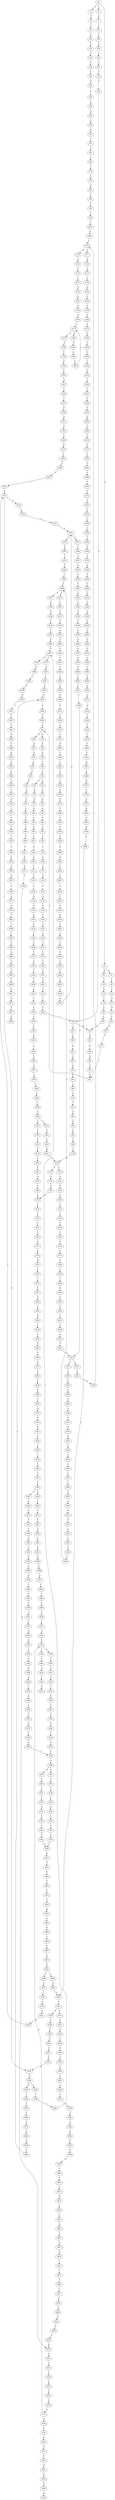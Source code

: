 strict digraph  {
	S0 -> S1 [ label = T ];
	S0 -> S2 [ label = G ];
	S0 -> S3 [ label = C ];
	S1 -> S4 [ label = T ];
	S2 -> S5 [ label = G ];
	S2 -> S6 [ label = A ];
	S3 -> S7 [ label = A ];
	S4 -> S8 [ label = C ];
	S5 -> S9 [ label = C ];
	S6 -> S10 [ label = G ];
	S7 -> S11 [ label = C ];
	S8 -> S12 [ label = C ];
	S9 -> S13 [ label = C ];
	S10 -> S14 [ label = G ];
	S11 -> S15 [ label = G ];
	S12 -> S16 [ label = G ];
	S13 -> S17 [ label = G ];
	S14 -> S18 [ label = T ];
	S15 -> S19 [ label = A ];
	S16 -> S20 [ label = A ];
	S17 -> S21 [ label = A ];
	S18 -> S22 [ label = C ];
	S19 -> S23 [ label = G ];
	S20 -> S24 [ label = G ];
	S21 -> S25 [ label = G ];
	S22 -> S26 [ label = C ];
	S23 -> S27 [ label = G ];
	S24 -> S28 [ label = C ];
	S25 -> S29 [ label = G ];
	S26 -> S30 [ label = G ];
	S27 -> S31 [ label = T ];
	S28 -> S32 [ label = G ];
	S29 -> S33 [ label = T ];
	S30 -> S34 [ label = A ];
	S31 -> S35 [ label = C ];
	S32 -> S36 [ label = C ];
	S33 -> S37 [ label = C ];
	S34 -> S38 [ label = G ];
	S35 -> S39 [ label = C ];
	S36 -> S40 [ label = G ];
	S37 -> S41 [ label = G ];
	S38 -> S42 [ label = G ];
	S39 -> S43 [ label = C ];
	S39 -> S30 [ label = G ];
	S40 -> S44 [ label = G ];
	S41 -> S45 [ label = G ];
	S41 -> S46 [ label = A ];
	S42 -> S47 [ label = T ];
	S43 -> S48 [ label = G ];
	S44 -> S49 [ label = T ];
	S45 -> S50 [ label = C ];
	S46 -> S51 [ label = A ];
	S47 -> S37 [ label = C ];
	S48 -> S52 [ label = A ];
	S49 -> S53 [ label = G ];
	S50 -> S54 [ label = G ];
	S51 -> S55 [ label = G ];
	S52 -> S56 [ label = G ];
	S53 -> S57 [ label = T ];
	S54 -> S58 [ label = T ];
	S55 -> S59 [ label = A ];
	S56 -> S60 [ label = G ];
	S57 -> S61 [ label = G ];
	S58 -> S62 [ label = G ];
	S59 -> S63 [ label = A ];
	S60 -> S64 [ label = C ];
	S61 -> S65 [ label = G ];
	S62 -> S66 [ label = A ];
	S62 -> S67 [ label = C ];
	S63 -> S68 [ label = G ];
	S64 -> S69 [ label = C ];
	S65 -> S70 [ label = C ];
	S66 -> S71 [ label = A ];
	S67 -> S72 [ label = G ];
	S68 -> S73 [ label = G ];
	S69 -> S74 [ label = G ];
	S70 -> S75 [ label = C ];
	S71 -> S76 [ label = G ];
	S72 -> S77 [ label = G ];
	S73 -> S78 [ label = T ];
	S74 -> S79 [ label = T ];
	S75 -> S80 [ label = C ];
	S76 -> S81 [ label = A ];
	S77 -> S82 [ label = G ];
	S78 -> S83 [ label = C ];
	S79 -> S84 [ label = G ];
	S80 -> S85 [ label = T ];
	S81 -> S86 [ label = G ];
	S82 -> S87 [ label = C ];
	S83 -> S88 [ label = T ];
	S84 -> S89 [ label = G ];
	S85 -> S90 [ label = T ];
	S86 -> S91 [ label = G ];
	S87 -> S92 [ label = G ];
	S88 -> S93 [ label = T ];
	S89 -> S94 [ label = T ];
	S90 -> S95 [ label = C ];
	S91 -> S96 [ label = G ];
	S92 -> S97 [ label = G ];
	S93 -> S98 [ label = G ];
	S94 -> S99 [ label = C ];
	S95 -> S100 [ label = T ];
	S96 -> S101 [ label = C ];
	S97 -> S102 [ label = A ];
	S98 -> S103 [ label = T ];
	S99 -> S104 [ label = A ];
	S100 -> S105 [ label = G ];
	S101 -> S106 [ label = G ];
	S102 -> S107 [ label = G ];
	S103 -> S108 [ label = A ];
	S104 -> S109 [ label = C ];
	S105 -> S110 [ label = C ];
	S106 -> S111 [ label = T ];
	S107 -> S112 [ label = T ];
	S108 -> S113 [ label = G ];
	S109 -> S114 [ label = T ];
	S109 -> S115 [ label = C ];
	S110 -> S116 [ label = A ];
	S110 -> S117 [ label = T ];
	S111 -> S118 [ label = A ];
	S112 -> S119 [ label = A ];
	S113 -> S120 [ label = T ];
	S114 -> S121 [ label = A ];
	S115 -> S122 [ label = A ];
	S116 -> S123 [ label = A ];
	S117 -> S124 [ label = A ];
	S118 -> S125 [ label = G ];
	S119 -> S126 [ label = C ];
	S120 -> S127 [ label = A ];
	S121 -> S128 [ label = G ];
	S122 -> S129 [ label = G ];
	S123 -> S130 [ label = G ];
	S124 -> S131 [ label = A ];
	S125 -> S132 [ label = A ];
	S126 -> S133 [ label = A ];
	S127 -> S134 [ label = G ];
	S128 -> S135 [ label = G ];
	S129 -> S136 [ label = G ];
	S130 -> S137 [ label = C ];
	S131 -> S138 [ label = G ];
	S132 -> S139 [ label = G ];
	S133 -> S140 [ label = G ];
	S134 -> S141 [ label = T ];
	S135 -> S142 [ label = C ];
	S136 -> S143 [ label = C ];
	S137 -> S144 [ label = A ];
	S138 -> S145 [ label = G ];
	S139 -> S146 [ label = T ];
	S140 -> S147 [ label = G ];
	S141 -> S148 [ label = T ];
	S142 -> S149 [ label = C ];
	S143 -> S150 [ label = C ];
	S144 -> S151 [ label = G ];
	S145 -> S152 [ label = T ];
	S146 -> S153 [ label = C ];
	S147 -> S154 [ label = T ];
	S148 -> S155 [ label = T ];
	S149 -> S156 [ label = T ];
	S150 -> S157 [ label = C ];
	S151 -> S158 [ label = A ];
	S152 -> S159 [ label = T ];
	S153 -> S160 [ label = G ];
	S154 -> S161 [ label = G ];
	S155 -> S162 [ label = T ];
	S156 -> S163 [ label = C ];
	S157 -> S164 [ label = C ];
	S158 -> S165 [ label = G ];
	S159 -> S166 [ label = G ];
	S160 -> S167 [ label = G ];
	S161 -> S168 [ label = G ];
	S162 -> S169 [ label = C ];
	S163 -> S170 [ label = A ];
	S164 -> S171 [ label = A ];
	S165 -> S172 [ label = C ];
	S166 -> S173 [ label = T ];
	S167 -> S174 [ label = C ];
	S168 -> S175 [ label = T ];
	S169 -> S176 [ label = A ];
	S170 -> S177 [ label = T ];
	S171 -> S178 [ label = C ];
	S172 -> S179 [ label = C ];
	S172 -> S180 [ label = A ];
	S173 -> S181 [ label = A ];
	S174 -> S182 [ label = G ];
	S175 -> S183 [ label = G ];
	S176 -> S184 [ label = A ];
	S176 -> S185 [ label = G ];
	S177 -> S186 [ label = T ];
	S178 -> S187 [ label = A ];
	S179 -> S188 [ label = A ];
	S180 -> S189 [ label = G ];
	S181 -> S190 [ label = T ];
	S182 -> S191 [ label = A ];
	S183 -> S192 [ label = G ];
	S184 -> S193 [ label = C ];
	S185 -> S194 [ label = C ];
	S185 -> S195 [ label = T ];
	S186 -> S196 [ label = T ];
	S187 -> S197 [ label = T ];
	S188 -> S198 [ label = C ];
	S189 -> S199 [ label = A ];
	S190 -> S200 [ label = C ];
	S191 -> S201 [ label = G ];
	S192 -> S202 [ label = C ];
	S193 -> S203 [ label = A ];
	S194 -> S204 [ label = G ];
	S195 -> S205 [ label = C ];
	S196 -> S206 [ label = T ];
	S197 -> S207 [ label = T ];
	S198 -> S208 [ label = C ];
	S199 -> S209 [ label = G ];
	S200 -> S210 [ label = T ];
	S201 -> S211 [ label = G ];
	S202 -> S212 [ label = G ];
	S203 -> S213 [ label = G ];
	S204 -> S214 [ label = G ];
	S205 -> S215 [ label = G ];
	S206 -> S216 [ label = G ];
	S207 -> S217 [ label = G ];
	S208 -> S218 [ label = C ];
	S209 -> S172 [ label = C ];
	S210 -> S219 [ label = G ];
	S211 -> S220 [ label = T ];
	S212 -> S221 [ label = C ];
	S213 -> S222 [ label = T ];
	S214 -> S223 [ label = T ];
	S215 -> S224 [ label = A ];
	S216 -> S225 [ label = G ];
	S217 -> S226 [ label = G ];
	S218 -> S227 [ label = G ];
	S219 -> S228 [ label = C ];
	S220 -> S229 [ label = C ];
	S221 -> S230 [ label = C ];
	S222 -> S231 [ label = A ];
	S223 -> S232 [ label = A ];
	S224 -> S233 [ label = C ];
	S225 -> S234 [ label = G ];
	S226 -> S235 [ label = G ];
	S227 -> S236 [ label = T ];
	S228 -> S237 [ label = T ];
	S229 -> S39 [ label = C ];
	S230 -> S238 [ label = T ];
	S231 -> S239 [ label = A ];
	S233 -> S240 [ label = G ];
	S234 -> S241 [ label = T ];
	S235 -> S242 [ label = A ];
	S236 -> S243 [ label = T ];
	S237 -> S244 [ label = A ];
	S238 -> S245 [ label = C ];
	S239 -> S246 [ label = A ];
	S240 -> S247 [ label = T ];
	S241 -> S248 [ label = C ];
	S242 -> S249 [ label = C ];
	S243 -> S250 [ label = G ];
	S244 -> S251 [ label = C ];
	S245 -> S252 [ label = A ];
	S246 -> S253 [ label = A ];
	S247 -> S254 [ label = T ];
	S248 -> S255 [ label = C ];
	S249 -> S256 [ label = C ];
	S250 -> S257 [ label = G ];
	S251 -> S258 [ label = G ];
	S252 -> S259 [ label = G ];
	S254 -> S260 [ label = G ];
	S255 -> S261 [ label = T ];
	S256 -> S262 [ label = T ];
	S257 -> S263 [ label = A ];
	S258 -> S264 [ label = T ];
	S259 -> S265 [ label = G ];
	S260 -> S266 [ label = T ];
	S261 -> S267 [ label = T ];
	S262 -> S268 [ label = T ];
	S263 -> S269 [ label = C ];
	S264 -> S270 [ label = T ];
	S265 -> S271 [ label = G ];
	S266 -> S272 [ label = G ];
	S267 -> S273 [ label = T ];
	S267 -> S274 [ label = C ];
	S268 -> S275 [ label = G ];
	S269 -> S276 [ label = G ];
	S270 -> S277 [ label = T ];
	S271 -> S278 [ label = C ];
	S272 -> S279 [ label = C ];
	S273 -> S280 [ label = T ];
	S274 -> S281 [ label = T ];
	S275 -> S282 [ label = T ];
	S276 -> S283 [ label = T ];
	S277 -> S284 [ label = T ];
	S278 -> S285 [ label = T ];
	S279 -> S286 [ label = G ];
	S280 -> S287 [ label = G ];
	S281 -> S288 [ label = G ];
	S282 -> S289 [ label = G ];
	S283 -> S290 [ label = C ];
	S284 -> S291 [ label = T ];
	S285 -> S292 [ label = G ];
	S286 -> S293 [ label = G ];
	S286 -> S294 [ label = A ];
	S287 -> S295 [ label = C ];
	S288 -> S110 [ label = C ];
	S289 -> S296 [ label = C ];
	S290 -> S297 [ label = G ];
	S291 -> S298 [ label = C ];
	S292 -> S299 [ label = T ];
	S293 -> S300 [ label = C ];
	S294 -> S301 [ label = C ];
	S295 -> S302 [ label = T ];
	S296 -> S303 [ label = T ];
	S297 -> S304 [ label = C ];
	S298 -> S305 [ label = C ];
	S299 -> S306 [ label = G ];
	S300 -> S307 [ label = T ];
	S301 -> S308 [ label = T ];
	S302 -> S309 [ label = A ];
	S303 -> S310 [ label = A ];
	S304 -> S311 [ label = C ];
	S305 -> S312 [ label = G ];
	S306 -> S313 [ label = G ];
	S306 -> S314 [ label = T ];
	S307 -> S315 [ label = C ];
	S308 -> S316 [ label = C ];
	S309 -> S317 [ label = C ];
	S310 -> S318 [ label = C ];
	S311 -> S319 [ label = A ];
	S311 -> S320 [ label = G ];
	S312 -> S321 [ label = T ];
	S313 -> S322 [ label = T ];
	S314 -> S323 [ label = T ];
	S315 -> S324 [ label = G ];
	S316 -> S325 [ label = G ];
	S317 -> S326 [ label = A ];
	S318 -> S327 [ label = G ];
	S319 -> S328 [ label = C ];
	S320 -> S329 [ label = G ];
	S321 -> S330 [ label = T ];
	S322 -> S331 [ label = C ];
	S323 -> S332 [ label = C ];
	S324 -> S333 [ label = T ];
	S325 -> S334 [ label = T ];
	S326 -> S335 [ label = A ];
	S327 -> S336 [ label = G ];
	S328 -> S337 [ label = G ];
	S329 -> S338 [ label = G ];
	S329 -> S339 [ label = T ];
	S330 -> S340 [ label = C ];
	S331 -> S341 [ label = A ];
	S332 -> S342 [ label = A ];
	S333 -> S343 [ label = C ];
	S334 -> S344 [ label = C ];
	S335 -> S345 [ label = C ];
	S336 -> S346 [ label = C ];
	S337 -> S347 [ label = A ];
	S338 -> S348 [ label = T ];
	S339 -> S349 [ label = T ];
	S340 -> S350 [ label = C ];
	S341 -> S109 [ label = C ];
	S342 -> S351 [ label = C ];
	S343 -> S352 [ label = C ];
	S344 -> S353 [ label = C ];
	S345 -> S354 [ label = T ];
	S346 -> S355 [ label = C ];
	S347 -> S356 [ label = C ];
	S347 -> S357 [ label = G ];
	S348 -> S358 [ label = T ];
	S349 -> S359 [ label = T ];
	S350 -> S360 [ label = T ];
	S351 -> S361 [ label = C ];
	S352 -> S362 [ label = C ];
	S353 -> S362 [ label = C ];
	S354 -> S363 [ label = C ];
	S355 -> S364 [ label = G ];
	S356 -> S365 [ label = C ];
	S357 -> S366 [ label = T ];
	S358 -> S367 [ label = T ];
	S359 -> S368 [ label = T ];
	S360 -> S369 [ label = G ];
	S361 -> S370 [ label = A ];
	S362 -> S371 [ label = G ];
	S363 -> S372 [ label = C ];
	S364 -> S373 [ label = T ];
	S365 -> S374 [ label = T ];
	S366 -> S375 [ label = C ];
	S367 -> S376 [ label = G ];
	S367 -> S377 [ label = C ];
	S368 -> S378 [ label = C ];
	S369 -> S379 [ label = T ];
	S370 -> S380 [ label = G ];
	S371 -> S381 [ label = C ];
	S372 -> S382 [ label = A ];
	S373 -> S383 [ label = T ];
	S374 -> S384 [ label = T ];
	S375 -> S385 [ label = C ];
	S376 -> S386 [ label = A ];
	S377 -> S387 [ label = G ];
	S378 -> S388 [ label = G ];
	S379 -> S389 [ label = A ];
	S380 -> S136 [ label = G ];
	S381 -> S390 [ label = T ];
	S382 -> S391 [ label = T ];
	S383 -> S392 [ label = C ];
	S383 -> S393 [ label = T ];
	S384 -> S394 [ label = C ];
	S385 -> S395 [ label = C ];
	S386 -> S396 [ label = G ];
	S387 -> S397 [ label = A ];
	S388 -> S398 [ label = A ];
	S389 -> S399 [ label = G ];
	S390 -> S400 [ label = T ];
	S391 -> S401 [ label = G ];
	S392 -> S402 [ label = T ];
	S393 -> S403 [ label = T ];
	S394 -> S404 [ label = C ];
	S395 -> S405 [ label = T ];
	S396 -> S406 [ label = G ];
	S397 -> S407 [ label = G ];
	S398 -> S408 [ label = G ];
	S399 -> S409 [ label = T ];
	S400 -> S410 [ label = C ];
	S401 -> S411 [ label = A ];
	S402 -> S412 [ label = T ];
	S403 -> S413 [ label = T ];
	S404 -> S414 [ label = C ];
	S404 -> S415 [ label = G ];
	S405 -> S416 [ label = G ];
	S406 -> S417 [ label = G ];
	S407 -> S418 [ label = G ];
	S408 -> S418 [ label = G ];
	S409 -> S419 [ label = C ];
	S410 -> S420 [ label = T ];
	S411 -> S421 [ label = C ];
	S412 -> S422 [ label = T ];
	S413 -> S423 [ label = T ];
	S414 -> S424 [ label = G ];
	S415 -> S425 [ label = T ];
	S416 -> S426 [ label = A ];
	S417 -> S427 [ label = G ];
	S418 -> S428 [ label = T ];
	S419 -> S429 [ label = C ];
	S420 -> S430 [ label = A ];
	S421 -> S431 [ label = C ];
	S422 -> S432 [ label = G ];
	S423 -> S433 [ label = T ];
	S424 -> S434 [ label = G ];
	S425 -> S435 [ label = T ];
	S426 -> S436 [ label = A ];
	S427 -> S437 [ label = C ];
	S428 -> S438 [ label = C ];
	S429 -> S439 [ label = G ];
	S430 -> S440 [ label = C ];
	S431 -> S441 [ label = T ];
	S432 -> S442 [ label = G ];
	S433 -> S443 [ label = G ];
	S434 -> S444 [ label = G ];
	S435 -> S445 [ label = T ];
	S436 -> S446 [ label = C ];
	S437 -> S447 [ label = T ];
	S438 -> S41 [ label = G ];
	S439 -> S448 [ label = T ];
	S440 -> S449 [ label = G ];
	S441 -> S450 [ label = T ];
	S442 -> S451 [ label = G ];
	S443 -> S452 [ label = G ];
	S444 -> S453 [ label = T ];
	S445 -> S454 [ label = G ];
	S446 -> S455 [ label = C ];
	S447 -> S456 [ label = A ];
	S448 -> S457 [ label = A ];
	S449 -> S458 [ label = C ];
	S450 -> S459 [ label = C ];
	S451 -> S460 [ label = A ];
	S452 -> S461 [ label = G ];
	S453 -> S462 [ label = T ];
	S454 -> S463 [ label = T ];
	S455 -> S464 [ label = G ];
	S456 -> S465 [ label = C ];
	S457 -> S466 [ label = C ];
	S458 -> S467 [ label = G ];
	S459 -> S404 [ label = C ];
	S460 -> S468 [ label = C ];
	S461 -> S469 [ label = C ];
	S462 -> S367 [ label = T ];
	S463 -> S470 [ label = C ];
	S464 -> S471 [ label = G ];
	S465 -> S472 [ label = G ];
	S466 -> S473 [ label = G ];
	S467 -> S474 [ label = A ];
	S468 -> S475 [ label = G ];
	S469 -> S476 [ label = G ];
	S470 -> S477 [ label = C ];
	S471 -> S478 [ label = G ];
	S472 -> S479 [ label = G ];
	S473 -> S480 [ label = G ];
	S474 -> S481 [ label = A ];
	S475 -> S482 [ label = T ];
	S476 -> S483 [ label = T ];
	S477 -> S484 [ label = C ];
	S478 -> S485 [ label = T ];
	S479 -> S486 [ label = A ];
	S480 -> S487 [ label = T ];
	S481 -> S488 [ label = G ];
	S481 -> S489 [ label = C ];
	S482 -> S490 [ label = T ];
	S483 -> S491 [ label = C ];
	S484 -> S492 [ label = A ];
	S485 -> S493 [ label = C ];
	S486 -> S494 [ label = A ];
	S487 -> S495 [ label = T ];
	S488 -> S496 [ label = A ];
	S489 -> S497 [ label = G ];
	S490 -> S498 [ label = T ];
	S491 -> S499 [ label = T ];
	S492 -> S500 [ label = C ];
	S493 -> S501 [ label = C ];
	S494 -> S502 [ label = C ];
	S495 -> S503 [ label = G ];
	S496 -> S504 [ label = C ];
	S497 -> S505 [ label = T ];
	S498 -> S506 [ label = T ];
	S499 -> S507 [ label = C ];
	S500 -> S508 [ label = G ];
	S501 -> S509 [ label = T ];
	S502 -> S510 [ label = G ];
	S503 -> S511 [ label = T ];
	S504 -> S512 [ label = C ];
	S505 -> S513 [ label = C ];
	S506 -> S514 [ label = C ];
	S507 -> S515 [ label = C ];
	S508 -> S516 [ label = T ];
	S509 -> S267 [ label = T ];
	S510 -> S517 [ label = T ];
	S511 -> S518 [ label = G ];
	S512 -> S519 [ label = T ];
	S512 -> S520 [ label = G ];
	S513 -> S521 [ label = G ];
	S514 -> S522 [ label = A ];
	S515 -> S523 [ label = A ];
	S516 -> S524 [ label = C ];
	S517 -> S525 [ label = C ];
	S518 -> S526 [ label = C ];
	S519 -> S527 [ label = T ];
	S520 -> S528 [ label = T ];
	S521 -> S529 [ label = C ];
	S522 -> S185 [ label = G ];
	S523 -> S530 [ label = A ];
	S524 -> S531 [ label = C ];
	S525 -> S532 [ label = T ];
	S526 -> S533 [ label = T ];
	S527 -> S534 [ label = G ];
	S528 -> S535 [ label = C ];
	S529 -> S311 [ label = C ];
	S530 -> S536 [ label = T ];
	S531 -> S537 [ label = C ];
	S532 -> S538 [ label = T ];
	S533 -> S539 [ label = T ];
	S534 -> S540 [ label = C ];
	S535 -> S541 [ label = G ];
	S536 -> S542 [ label = C ];
	S537 -> S543 [ label = A ];
	S538 -> S544 [ label = C ];
	S539 -> S545 [ label = C ];
	S540 -> S546 [ label = G ];
	S541 -> S547 [ label = C ];
	S542 -> S548 [ label = C ];
	S543 -> S549 [ label = T ];
	S544 -> S550 [ label = T ];
	S545 -> S551 [ label = T ];
	S546 -> S552 [ label = C ];
	S547 -> S553 [ label = C ];
	S548 -> S554 [ label = C ];
	S549 -> S555 [ label = C ];
	S550 -> S556 [ label = G ];
	S551 -> S557 [ label = A ];
	S552 -> S558 [ label = G ];
	S553 -> S320 [ label = G ];
	S554 -> S559 [ label = C ];
	S555 -> S560 [ label = T ];
	S556 -> S561 [ label = A ];
	S557 -> S562 [ label = A ];
	S558 -> S563 [ label = G ];
	S559 -> S564 [ label = G ];
	S560 -> S565 [ label = G ];
	S561 -> S566 [ label = T ];
	S562 -> S567 [ label = G ];
	S563 -> S568 [ label = T ];
	S564 -> S569 [ label = T ];
	S565 -> S570 [ label = T ];
	S566 -> S571 [ label = A ];
	S567 -> S572 [ label = C ];
	S568 -> S573 [ label = T ];
	S569 -> S574 [ label = T ];
	S570 -> S575 [ label = G ];
	S571 -> S576 [ label = G ];
	S572 -> S577 [ label = G ];
	S573 -> S578 [ label = T ];
	S574 -> S579 [ label = G ];
	S575 -> S580 [ label = T ];
	S576 -> S581 [ label = T ];
	S577 -> S582 [ label = A ];
	S578 -> S583 [ label = A ];
	S579 -> S584 [ label = T ];
	S580 -> S585 [ label = C ];
	S581 -> S586 [ label = T ];
	S582 -> S587 [ label = A ];
	S583 -> S588 [ label = A ];
	S584 -> S589 [ label = G ];
	S585 -> S590 [ label = G ];
	S586 -> S591 [ label = T ];
	S587 -> S592 [ label = G ];
	S588 -> S593 [ label = A ];
	S589 -> S279 [ label = C ];
	S590 -> S594 [ label = T ];
	S591 -> S595 [ label = C ];
	S592 -> S596 [ label = A ];
	S593 -> S597 [ label = G ];
	S594 -> S598 [ label = A ];
	S595 -> S599 [ label = A ];
	S596 -> S504 [ label = C ];
	S597 -> S600 [ label = G ];
	S598 -> S601 [ label = G ];
	S599 -> S602 [ label = G ];
	S600 -> S603 [ label = G ];
	S601 -> S604 [ label = C ];
	S602 -> S605 [ label = A ];
	S603 -> S606 [ label = T ];
	S604 -> S607 [ label = G ];
	S605 -> S608 [ label = C ];
	S606 -> S609 [ label = T ];
	S607 -> S610 [ label = T ];
	S608 -> S611 [ label = G ];
	S609 -> S612 [ label = G ];
	S610 -> S613 [ label = T ];
	S611 -> S614 [ label = G ];
	S612 -> S615 [ label = A ];
	S613 -> S616 [ label = T ];
	S614 -> S617 [ label = T ];
	S615 -> S618 [ label = A ];
	S616 -> S619 [ label = G ];
	S617 -> S620 [ label = A ];
	S618 -> S621 [ label = C ];
	S619 -> S622 [ label = T ];
	S621 -> S623 [ label = A ];
	S622 -> S624 [ label = G ];
	S623 -> S625 [ label = A ];
	S624 -> S626 [ label = C ];
	S625 -> S627 [ label = G ];
	S626 -> S628 [ label = G ];
	S627 -> S629 [ label = G ];
	S628 -> S630 [ label = C ];
	S629 -> S631 [ label = T ];
	S630 -> S632 [ label = C ];
	S631 -> S633 [ label = T ];
	S632 -> S634 [ label = A ];
	S633 -> S635 [ label = T ];
	S634 -> S636 [ label = C ];
	S635 -> S637 [ label = T ];
	S636 -> S638 [ label = G ];
	S637 -> S639 [ label = G ];
	S638 -> S347 [ label = A ];
	S639 -> S640 [ label = T ];
	S640 -> S641 [ label = A ];
	S641 -> S642 [ label = G ];
	S642 -> S643 [ label = T ];
	S643 -> S127 [ label = A ];
}

